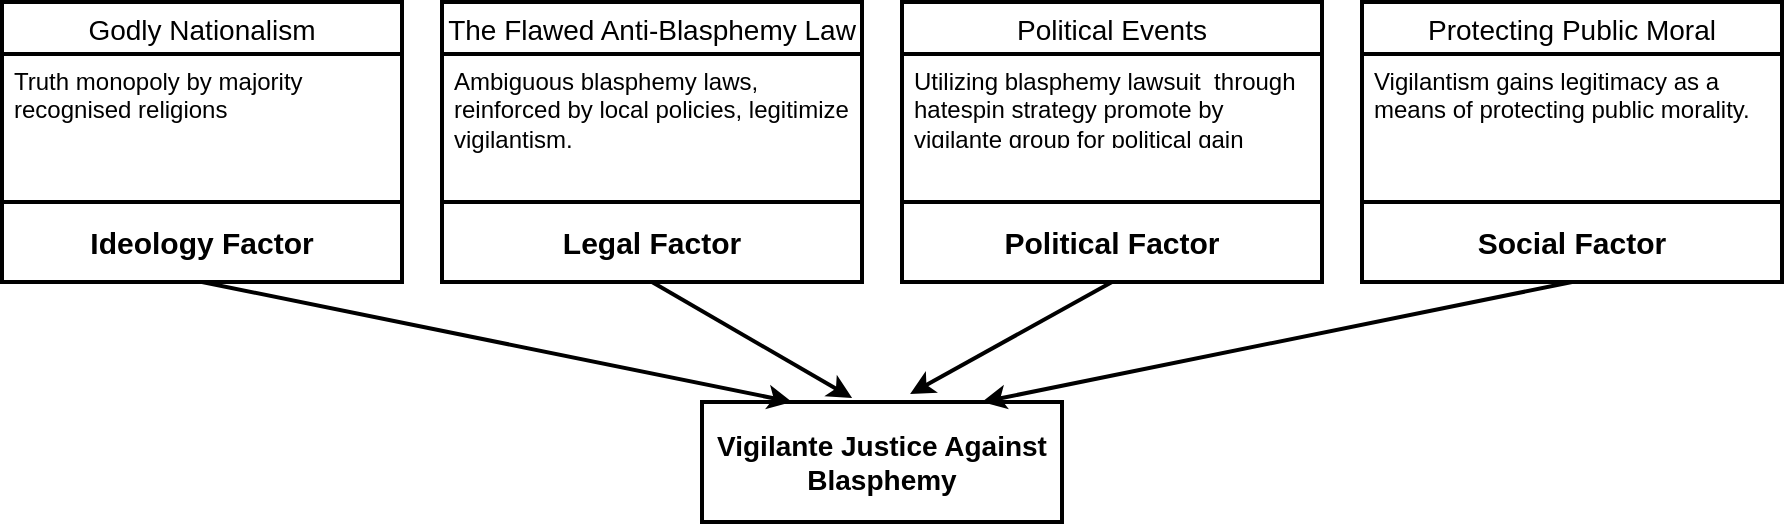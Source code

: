 <mxfile version="21.2.8" type="device">
  <diagram name="Page-1" id="8KoggW_W_P7yUMpjMHm5">
    <mxGraphModel dx="954" dy="674" grid="1" gridSize="10" guides="1" tooltips="1" connect="1" arrows="1" fold="1" page="1" pageScale="1" pageWidth="1169" pageHeight="827" math="0" shadow="0">
      <root>
        <mxCell id="0" />
        <mxCell id="1" parent="0" />
        <mxCell id="ION2CE9Pe2rUqgVuKL0s-1" value="&lt;b&gt;&lt;font style=&quot;font-size: 15px;&quot;&gt;Ideology Factor&lt;/font&gt;&lt;/b&gt;" style="rounded=0;whiteSpace=wrap;html=1;strokeWidth=2;" vertex="1" parent="1">
          <mxGeometry x="190" y="400" width="200" height="40" as="geometry" />
        </mxCell>
        <mxCell id="ION2CE9Pe2rUqgVuKL0s-2" value="Godly Nationalism" style="swimlane;fontStyle=0;childLayout=stackLayout;horizontal=1;startSize=26;horizontalStack=0;resizeParent=1;resizeParentMax=0;resizeLast=0;collapsible=1;marginBottom=0;align=center;fontSize=14;strokeWidth=2;" vertex="1" parent="1">
          <mxGeometry x="190" y="300" width="200" height="100" as="geometry" />
        </mxCell>
        <mxCell id="ION2CE9Pe2rUqgVuKL0s-3" value="Truth monopoly by majority recognised religions" style="text;strokeColor=none;fillColor=none;spacingLeft=4;spacingRight=4;overflow=hidden;rotatable=0;points=[[0,0.5],[1,0.5]];portConstraint=eastwest;fontSize=12;whiteSpace=wrap;html=1;" vertex="1" parent="ION2CE9Pe2rUqgVuKL0s-2">
          <mxGeometry y="26" width="200" height="74" as="geometry" />
        </mxCell>
        <mxCell id="ION2CE9Pe2rUqgVuKL0s-6" value="&lt;b&gt;&lt;font style=&quot;font-size: 15px;&quot;&gt;Legal Factor&lt;/font&gt;&lt;/b&gt;" style="rounded=0;whiteSpace=wrap;html=1;strokeWidth=2;" vertex="1" parent="1">
          <mxGeometry x="410" y="400" width="210" height="40" as="geometry" />
        </mxCell>
        <mxCell id="ION2CE9Pe2rUqgVuKL0s-7" value="The Flawed Anti-Blasphemy Law" style="swimlane;fontStyle=0;childLayout=stackLayout;horizontal=1;startSize=26;horizontalStack=0;resizeParent=1;resizeParentMax=0;resizeLast=0;collapsible=1;marginBottom=0;align=center;fontSize=14;strokeWidth=2;" vertex="1" parent="1">
          <mxGeometry x="410" y="300" width="210" height="100" as="geometry" />
        </mxCell>
        <mxCell id="ION2CE9Pe2rUqgVuKL0s-8" value="Ambiguous blasphemy laws, reinforced by local policies, legitimize vigilantism." style="text;strokeColor=none;fillColor=none;spacingLeft=4;spacingRight=4;overflow=hidden;rotatable=0;points=[[0,0.5],[1,0.5]];portConstraint=eastwest;fontSize=12;whiteSpace=wrap;html=1;" vertex="1" parent="ION2CE9Pe2rUqgVuKL0s-7">
          <mxGeometry y="26" width="210" height="64" as="geometry" />
        </mxCell>
        <mxCell id="ION2CE9Pe2rUqgVuKL0s-9" value="&lt;div&gt;&lt;br&gt;&lt;/div&gt;" style="text;strokeColor=none;fillColor=none;spacingLeft=4;spacingRight=4;overflow=hidden;rotatable=0;points=[[0,0.5],[1,0.5]];portConstraint=eastwest;fontSize=12;whiteSpace=wrap;html=1;" vertex="1" parent="ION2CE9Pe2rUqgVuKL0s-7">
          <mxGeometry y="90" width="210" height="10" as="geometry" />
        </mxCell>
        <mxCell id="ION2CE9Pe2rUqgVuKL0s-10" value="&lt;b&gt;&lt;font style=&quot;font-size: 15px;&quot;&gt;Political Factor&lt;/font&gt;&lt;/b&gt;" style="rounded=0;whiteSpace=wrap;html=1;strokeWidth=2;" vertex="1" parent="1">
          <mxGeometry x="640" y="400" width="210" height="40" as="geometry" />
        </mxCell>
        <mxCell id="ION2CE9Pe2rUqgVuKL0s-11" value="Political Events" style="swimlane;fontStyle=0;childLayout=stackLayout;horizontal=1;startSize=26;horizontalStack=0;resizeParent=1;resizeParentMax=0;resizeLast=0;collapsible=1;marginBottom=0;align=center;fontSize=14;strokeWidth=2;" vertex="1" parent="1">
          <mxGeometry x="640" y="300" width="210" height="100" as="geometry" />
        </mxCell>
        <mxCell id="ION2CE9Pe2rUqgVuKL0s-12" value="Utilizing blasphemy lawsuit&amp;nbsp; through hatespin strategy promote by vigilante group for political gain" style="text;strokeColor=none;fillColor=none;spacingLeft=4;spacingRight=4;overflow=hidden;rotatable=0;points=[[0,0.5],[1,0.5]];portConstraint=eastwest;fontSize=12;whiteSpace=wrap;html=1;" vertex="1" parent="ION2CE9Pe2rUqgVuKL0s-11">
          <mxGeometry y="26" width="210" height="44" as="geometry" />
        </mxCell>
        <mxCell id="ION2CE9Pe2rUqgVuKL0s-13" value="&lt;div&gt;&lt;br&gt;&lt;/div&gt;" style="text;strokeColor=none;fillColor=none;spacingLeft=4;spacingRight=4;overflow=hidden;rotatable=0;points=[[0,0.5],[1,0.5]];portConstraint=eastwest;fontSize=12;whiteSpace=wrap;html=1;" vertex="1" parent="ION2CE9Pe2rUqgVuKL0s-11">
          <mxGeometry y="70" width="210" height="30" as="geometry" />
        </mxCell>
        <mxCell id="ION2CE9Pe2rUqgVuKL0s-14" value="&lt;b&gt;&lt;font style=&quot;font-size: 15px;&quot;&gt;Social Factor&lt;/font&gt;&lt;/b&gt;" style="rounded=0;whiteSpace=wrap;html=1;strokeWidth=2;" vertex="1" parent="1">
          <mxGeometry x="870" y="400" width="210" height="40" as="geometry" />
        </mxCell>
        <mxCell id="ION2CE9Pe2rUqgVuKL0s-15" value="Protecting Public Moral" style="swimlane;fontStyle=0;childLayout=stackLayout;horizontal=1;startSize=26;horizontalStack=0;resizeParent=1;resizeParentMax=0;resizeLast=0;collapsible=1;marginBottom=0;align=center;fontSize=14;strokeWidth=2;" vertex="1" parent="1">
          <mxGeometry x="870" y="300" width="210" height="100" as="geometry" />
        </mxCell>
        <mxCell id="ION2CE9Pe2rUqgVuKL0s-16" value="Vigilantism gains legitimacy as a means of protecting public morality." style="text;strokeColor=none;fillColor=none;spacingLeft=4;spacingRight=4;overflow=hidden;rotatable=0;points=[[0,0.5],[1,0.5]];portConstraint=eastwest;fontSize=12;whiteSpace=wrap;html=1;" vertex="1" parent="ION2CE9Pe2rUqgVuKL0s-15">
          <mxGeometry y="26" width="210" height="44" as="geometry" />
        </mxCell>
        <mxCell id="ION2CE9Pe2rUqgVuKL0s-17" value="&lt;div&gt;&lt;br&gt;&lt;/div&gt;" style="text;strokeColor=none;fillColor=none;spacingLeft=4;spacingRight=4;overflow=hidden;rotatable=0;points=[[0,0.5],[1,0.5]];portConstraint=eastwest;fontSize=12;whiteSpace=wrap;html=1;" vertex="1" parent="ION2CE9Pe2rUqgVuKL0s-15">
          <mxGeometry y="70" width="210" height="30" as="geometry" />
        </mxCell>
        <mxCell id="ION2CE9Pe2rUqgVuKL0s-18" value="&lt;font style=&quot;font-size: 14px;&quot;&gt;&lt;b style=&quot;font-size: 14px;&quot;&gt;Vigilante Justice Against Blasphemy&lt;/b&gt;&lt;/font&gt;" style="rounded=0;whiteSpace=wrap;html=1;fontSize=14;strokeWidth=2;" vertex="1" parent="1">
          <mxGeometry x="540" y="500" width="180" height="60" as="geometry" />
        </mxCell>
        <mxCell id="ION2CE9Pe2rUqgVuKL0s-19" value="" style="endArrow=classic;html=1;rounded=0;exitX=0.5;exitY=1;exitDx=0;exitDy=0;entryX=0.25;entryY=0;entryDx=0;entryDy=0;strokeWidth=2;endFill=1;" edge="1" parent="1" source="ION2CE9Pe2rUqgVuKL0s-1" target="ION2CE9Pe2rUqgVuKL0s-18">
          <mxGeometry width="50" height="50" relative="1" as="geometry">
            <mxPoint x="610" y="350" as="sourcePoint" />
            <mxPoint x="660" y="300" as="targetPoint" />
          </mxGeometry>
        </mxCell>
        <mxCell id="ION2CE9Pe2rUqgVuKL0s-20" value="" style="endArrow=classic;html=1;rounded=0;exitX=0.5;exitY=1;exitDx=0;exitDy=0;entryX=0.417;entryY=-0.033;entryDx=0;entryDy=0;strokeWidth=2;endFill=1;entryPerimeter=0;" edge="1" parent="1" source="ION2CE9Pe2rUqgVuKL0s-6" target="ION2CE9Pe2rUqgVuKL0s-18">
          <mxGeometry width="50" height="50" relative="1" as="geometry">
            <mxPoint x="300" y="450" as="sourcePoint" />
            <mxPoint x="595" y="510" as="targetPoint" />
          </mxGeometry>
        </mxCell>
        <mxCell id="ION2CE9Pe2rUqgVuKL0s-21" value="" style="endArrow=classic;html=1;rounded=0;exitX=0.5;exitY=1;exitDx=0;exitDy=0;entryX=0.578;entryY=-0.067;entryDx=0;entryDy=0;strokeWidth=2;endFill=1;entryPerimeter=0;" edge="1" parent="1" source="ION2CE9Pe2rUqgVuKL0s-10" target="ION2CE9Pe2rUqgVuKL0s-18">
          <mxGeometry width="50" height="50" relative="1" as="geometry">
            <mxPoint x="525" y="450" as="sourcePoint" />
            <mxPoint x="609" y="507" as="targetPoint" />
          </mxGeometry>
        </mxCell>
        <mxCell id="ION2CE9Pe2rUqgVuKL0s-22" value="" style="endArrow=classic;html=1;rounded=0;exitX=0.5;exitY=1;exitDx=0;exitDy=0;strokeWidth=2;endFill=1;" edge="1" parent="1" source="ION2CE9Pe2rUqgVuKL0s-14">
          <mxGeometry width="50" height="50" relative="1" as="geometry">
            <mxPoint x="755" y="450" as="sourcePoint" />
            <mxPoint x="680" y="500" as="targetPoint" />
          </mxGeometry>
        </mxCell>
      </root>
    </mxGraphModel>
  </diagram>
</mxfile>
